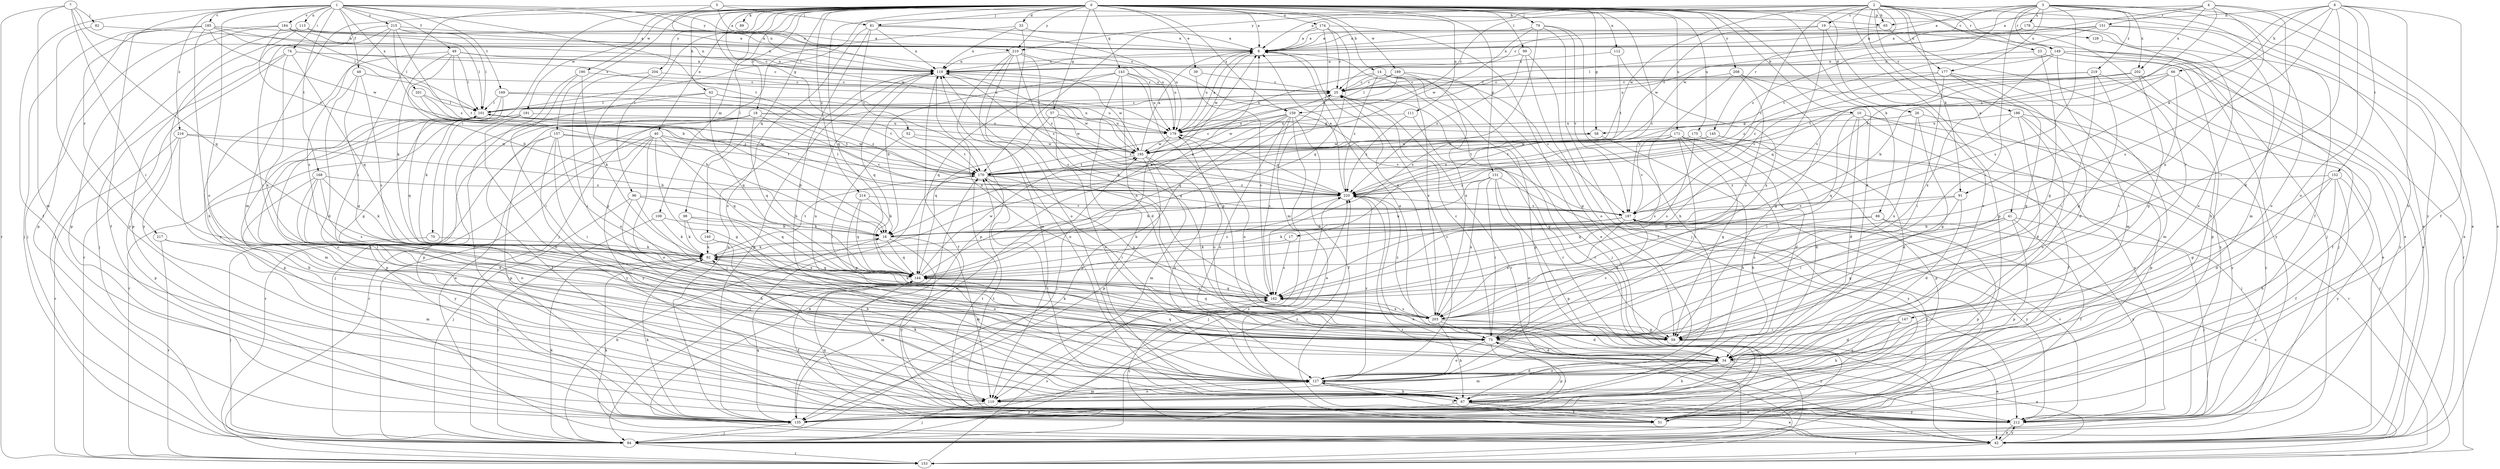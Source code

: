 strict digraph  {
0;
1;
2;
3;
4;
5;
6;
7;
8;
10;
14;
16;
17;
18;
19;
23;
25;
26;
33;
34;
39;
40;
41;
42;
48;
49;
51;
52;
57;
58;
59;
62;
65;
66;
67;
70;
74;
75;
79;
81;
82;
84;
88;
89;
91;
92;
96;
98;
99;
101;
109;
110;
111;
112;
113;
119;
127;
128;
131;
135;
140;
143;
144;
145;
147;
149;
151;
152;
153;
157;
159;
162;
168;
169;
170;
171;
174;
175;
177;
178;
179;
184;
185;
186;
187;
189;
190;
191;
195;
201;
202;
203;
204;
208;
210;
212;
214;
215;
216;
217;
219;
220;
0 -> 8  [label=a];
0 -> 10  [label=b];
0 -> 14  [label=b];
0 -> 17  [label=c];
0 -> 18  [label=c];
0 -> 26  [label=d];
0 -> 33  [label=d];
0 -> 34  [label=d];
0 -> 39  [label=e];
0 -> 40  [label=e];
0 -> 52  [label=g];
0 -> 57  [label=g];
0 -> 58  [label=g];
0 -> 62  [label=h];
0 -> 70  [label=i];
0 -> 79  [label=j];
0 -> 81  [label=j];
0 -> 88  [label=k];
0 -> 89  [label=k];
0 -> 96  [label=l];
0 -> 98  [label=l];
0 -> 99  [label=l];
0 -> 109  [label=m];
0 -> 110  [label=m];
0 -> 111  [label=n];
0 -> 112  [label=n];
0 -> 128  [label=p];
0 -> 131  [label=p];
0 -> 140  [label=q];
0 -> 143  [label=q];
0 -> 144  [label=q];
0 -> 157  [label=s];
0 -> 159  [label=s];
0 -> 171  [label=u];
0 -> 174  [label=u];
0 -> 175  [label=u];
0 -> 189  [label=w];
0 -> 190  [label=w];
0 -> 191  [label=w];
0 -> 195  [label=w];
0 -> 204  [label=y];
0 -> 208  [label=y];
0 -> 210  [label=y];
0 -> 214  [label=z];
1 -> 48  [label=f];
1 -> 49  [label=f];
1 -> 51  [label=f];
1 -> 74  [label=i];
1 -> 113  [label=n];
1 -> 119  [label=n];
1 -> 127  [label=o];
1 -> 159  [label=s];
1 -> 168  [label=t];
1 -> 169  [label=t];
1 -> 170  [label=t];
1 -> 184  [label=v];
1 -> 185  [label=v];
1 -> 201  [label=x];
1 -> 210  [label=y];
1 -> 215  [label=z];
1 -> 216  [label=z];
1 -> 217  [label=z];
2 -> 8  [label=a];
2 -> 19  [label=c];
2 -> 23  [label=c];
2 -> 41  [label=e];
2 -> 42  [label=e];
2 -> 65  [label=h];
2 -> 91  [label=k];
2 -> 101  [label=l];
2 -> 135  [label=p];
2 -> 145  [label=r];
2 -> 147  [label=r];
2 -> 149  [label=r];
2 -> 159  [label=s];
2 -> 177  [label=u];
2 -> 186  [label=v];
2 -> 187  [label=v];
2 -> 195  [label=w];
3 -> 8  [label=a];
3 -> 25  [label=c];
3 -> 42  [label=e];
3 -> 51  [label=f];
3 -> 75  [label=i];
3 -> 149  [label=r];
3 -> 162  [label=s];
3 -> 177  [label=u];
3 -> 178  [label=u];
3 -> 202  [label=x];
3 -> 210  [label=y];
3 -> 212  [label=y];
3 -> 219  [label=z];
3 -> 220  [label=z];
4 -> 8  [label=a];
4 -> 16  [label=b];
4 -> 34  [label=d];
4 -> 42  [label=e];
4 -> 151  [label=r];
4 -> 195  [label=w];
4 -> 202  [label=x];
4 -> 203  [label=x];
5 -> 8  [label=a];
5 -> 65  [label=h];
5 -> 75  [label=i];
5 -> 81  [label=j];
5 -> 119  [label=n];
6 -> 51  [label=f];
6 -> 65  [label=h];
6 -> 66  [label=h];
6 -> 67  [label=h];
6 -> 75  [label=i];
6 -> 91  [label=k];
6 -> 127  [label=o];
6 -> 152  [label=r];
6 -> 162  [label=s];
6 -> 220  [label=z];
7 -> 75  [label=i];
7 -> 82  [label=j];
7 -> 101  [label=l];
7 -> 110  [label=m];
7 -> 144  [label=q];
7 -> 153  [label=r];
8 -> 119  [label=n];
8 -> 153  [label=r];
8 -> 179  [label=u];
8 -> 195  [label=w];
10 -> 34  [label=d];
10 -> 51  [label=f];
10 -> 58  [label=g];
10 -> 75  [label=i];
10 -> 153  [label=r];
10 -> 162  [label=s];
10 -> 212  [label=y];
14 -> 25  [label=c];
14 -> 84  [label=j];
14 -> 135  [label=p];
14 -> 179  [label=u];
14 -> 187  [label=v];
14 -> 203  [label=x];
14 -> 220  [label=z];
16 -> 92  [label=k];
16 -> 110  [label=m];
16 -> 144  [label=q];
16 -> 212  [label=y];
17 -> 92  [label=k];
17 -> 162  [label=s];
18 -> 42  [label=e];
18 -> 51  [label=f];
18 -> 58  [label=g];
18 -> 84  [label=j];
18 -> 144  [label=q];
18 -> 187  [label=v];
18 -> 195  [label=w];
19 -> 8  [label=a];
19 -> 84  [label=j];
19 -> 127  [label=o];
19 -> 144  [label=q];
19 -> 195  [label=w];
23 -> 42  [label=e];
23 -> 59  [label=g];
23 -> 119  [label=n];
25 -> 101  [label=l];
25 -> 144  [label=q];
26 -> 59  [label=g];
26 -> 179  [label=u];
26 -> 203  [label=x];
26 -> 212  [label=y];
33 -> 8  [label=a];
33 -> 84  [label=j];
33 -> 119  [label=n];
33 -> 162  [label=s];
34 -> 8  [label=a];
34 -> 42  [label=e];
34 -> 67  [label=h];
34 -> 110  [label=m];
34 -> 119  [label=n];
34 -> 127  [label=o];
34 -> 144  [label=q];
34 -> 179  [label=u];
39 -> 25  [label=c];
39 -> 162  [label=s];
40 -> 16  [label=b];
40 -> 59  [label=g];
40 -> 84  [label=j];
40 -> 127  [label=o];
40 -> 144  [label=q];
40 -> 153  [label=r];
40 -> 195  [label=w];
40 -> 212  [label=y];
41 -> 16  [label=b];
41 -> 51  [label=f];
41 -> 59  [label=g];
41 -> 84  [label=j];
41 -> 135  [label=p];
41 -> 162  [label=s];
42 -> 92  [label=k];
42 -> 153  [label=r];
42 -> 162  [label=s];
42 -> 212  [label=y];
48 -> 25  [label=c];
48 -> 34  [label=d];
48 -> 59  [label=g];
48 -> 162  [label=s];
49 -> 16  [label=b];
49 -> 25  [label=c];
49 -> 92  [label=k];
49 -> 101  [label=l];
49 -> 119  [label=n];
49 -> 170  [label=t];
49 -> 212  [label=y];
51 -> 25  [label=c];
51 -> 127  [label=o];
51 -> 144  [label=q];
51 -> 170  [label=t];
52 -> 75  [label=i];
52 -> 170  [label=t];
52 -> 195  [label=w];
57 -> 127  [label=o];
57 -> 144  [label=q];
57 -> 179  [label=u];
57 -> 220  [label=z];
58 -> 67  [label=h];
58 -> 195  [label=w];
59 -> 42  [label=e];
59 -> 179  [label=u];
62 -> 101  [label=l];
62 -> 135  [label=p];
62 -> 144  [label=q];
62 -> 179  [label=u];
62 -> 195  [label=w];
65 -> 8  [label=a];
65 -> 67  [label=h];
66 -> 16  [label=b];
66 -> 25  [label=c];
66 -> 75  [label=i];
66 -> 170  [label=t];
66 -> 212  [label=y];
67 -> 42  [label=e];
67 -> 51  [label=f];
67 -> 92  [label=k];
67 -> 119  [label=n];
67 -> 135  [label=p];
67 -> 170  [label=t];
67 -> 212  [label=y];
70 -> 84  [label=j];
70 -> 92  [label=k];
74 -> 84  [label=j];
74 -> 119  [label=n];
74 -> 144  [label=q];
74 -> 153  [label=r];
74 -> 179  [label=u];
74 -> 203  [label=x];
75 -> 25  [label=c];
75 -> 34  [label=d];
75 -> 92  [label=k];
75 -> 127  [label=o];
75 -> 135  [label=p];
75 -> 187  [label=v];
75 -> 212  [label=y];
79 -> 8  [label=a];
79 -> 67  [label=h];
79 -> 84  [label=j];
79 -> 162  [label=s];
79 -> 187  [label=v];
79 -> 195  [label=w];
81 -> 8  [label=a];
81 -> 67  [label=h];
81 -> 119  [label=n];
81 -> 127  [label=o];
81 -> 170  [label=t];
81 -> 179  [label=u];
82 -> 8  [label=a];
82 -> 212  [label=y];
84 -> 16  [label=b];
84 -> 25  [label=c];
84 -> 92  [label=k];
84 -> 153  [label=r];
84 -> 220  [label=z];
88 -> 16  [label=b];
88 -> 135  [label=p];
88 -> 203  [label=x];
88 -> 212  [label=y];
91 -> 34  [label=d];
91 -> 75  [label=i];
91 -> 144  [label=q];
91 -> 187  [label=v];
92 -> 8  [label=a];
92 -> 144  [label=q];
92 -> 170  [label=t];
96 -> 67  [label=h];
96 -> 75  [label=i];
96 -> 84  [label=j];
96 -> 144  [label=q];
96 -> 187  [label=v];
98 -> 16  [label=b];
98 -> 67  [label=h];
98 -> 92  [label=k];
98 -> 203  [label=x];
99 -> 51  [label=f];
99 -> 119  [label=n];
99 -> 127  [label=o];
99 -> 220  [label=z];
101 -> 25  [label=c];
101 -> 110  [label=m];
101 -> 127  [label=o];
101 -> 135  [label=p];
101 -> 144  [label=q];
101 -> 170  [label=t];
101 -> 179  [label=u];
109 -> 16  [label=b];
109 -> 84  [label=j];
109 -> 92  [label=k];
110 -> 84  [label=j];
110 -> 127  [label=o];
111 -> 59  [label=g];
111 -> 179  [label=u];
111 -> 220  [label=z];
112 -> 119  [label=n];
112 -> 170  [label=t];
112 -> 203  [label=x];
113 -> 8  [label=a];
113 -> 84  [label=j];
113 -> 101  [label=l];
113 -> 212  [label=y];
119 -> 25  [label=c];
119 -> 51  [label=f];
119 -> 135  [label=p];
119 -> 144  [label=q];
119 -> 195  [label=w];
119 -> 220  [label=z];
127 -> 25  [label=c];
127 -> 34  [label=d];
127 -> 42  [label=e];
127 -> 67  [label=h];
127 -> 101  [label=l];
127 -> 110  [label=m];
127 -> 220  [label=z];
128 -> 42  [label=e];
131 -> 75  [label=i];
131 -> 92  [label=k];
131 -> 127  [label=o];
131 -> 135  [label=p];
131 -> 203  [label=x];
131 -> 212  [label=y];
131 -> 220  [label=z];
135 -> 75  [label=i];
135 -> 84  [label=j];
135 -> 92  [label=k];
135 -> 119  [label=n];
135 -> 144  [label=q];
135 -> 195  [label=w];
135 -> 220  [label=z];
140 -> 92  [label=k];
140 -> 127  [label=o];
143 -> 16  [label=b];
143 -> 25  [label=c];
143 -> 34  [label=d];
143 -> 59  [label=g];
143 -> 67  [label=h];
143 -> 144  [label=q];
143 -> 179  [label=u];
144 -> 8  [label=a];
144 -> 51  [label=f];
144 -> 110  [label=m];
144 -> 162  [label=s];
144 -> 195  [label=w];
144 -> 220  [label=z];
145 -> 34  [label=d];
145 -> 153  [label=r];
145 -> 170  [label=t];
145 -> 195  [label=w];
145 -> 220  [label=z];
147 -> 34  [label=d];
147 -> 67  [label=h];
147 -> 75  [label=i];
147 -> 127  [label=o];
149 -> 84  [label=j];
149 -> 110  [label=m];
149 -> 119  [label=n];
149 -> 135  [label=p];
149 -> 153  [label=r];
149 -> 179  [label=u];
149 -> 203  [label=x];
149 -> 212  [label=y];
151 -> 8  [label=a];
151 -> 101  [label=l];
151 -> 110  [label=m];
151 -> 127  [label=o];
151 -> 170  [label=t];
152 -> 34  [label=d];
152 -> 51  [label=f];
152 -> 59  [label=g];
152 -> 67  [label=h];
152 -> 212  [label=y];
152 -> 220  [label=z];
153 -> 162  [label=s];
153 -> 187  [label=v];
153 -> 220  [label=z];
157 -> 75  [label=i];
157 -> 135  [label=p];
157 -> 153  [label=r];
157 -> 170  [label=t];
157 -> 195  [label=w];
157 -> 203  [label=x];
157 -> 212  [label=y];
159 -> 16  [label=b];
159 -> 42  [label=e];
159 -> 51  [label=f];
159 -> 127  [label=o];
159 -> 135  [label=p];
159 -> 162  [label=s];
159 -> 179  [label=u];
159 -> 187  [label=v];
159 -> 195  [label=w];
162 -> 92  [label=k];
162 -> 119  [label=n];
162 -> 144  [label=q];
162 -> 203  [label=x];
168 -> 34  [label=d];
168 -> 92  [label=k];
168 -> 127  [label=o];
168 -> 162  [label=s];
168 -> 212  [label=y];
168 -> 220  [label=z];
169 -> 59  [label=g];
169 -> 92  [label=k];
169 -> 101  [label=l];
169 -> 170  [label=t];
169 -> 220  [label=z];
170 -> 25  [label=c];
170 -> 42  [label=e];
170 -> 75  [label=i];
170 -> 84  [label=j];
170 -> 203  [label=x];
170 -> 220  [label=z];
171 -> 34  [label=d];
171 -> 59  [label=g];
171 -> 67  [label=h];
171 -> 75  [label=i];
171 -> 84  [label=j];
171 -> 162  [label=s];
171 -> 187  [label=v];
171 -> 195  [label=w];
174 -> 8  [label=a];
174 -> 25  [label=c];
174 -> 42  [label=e];
174 -> 110  [label=m];
174 -> 144  [label=q];
174 -> 170  [label=t];
175 -> 34  [label=d];
175 -> 135  [label=p];
175 -> 162  [label=s];
175 -> 170  [label=t];
175 -> 195  [label=w];
177 -> 25  [label=c];
177 -> 34  [label=d];
177 -> 59  [label=g];
177 -> 75  [label=i];
177 -> 110  [label=m];
177 -> 220  [label=z];
178 -> 8  [label=a];
178 -> 42  [label=e];
178 -> 119  [label=n];
178 -> 127  [label=o];
179 -> 8  [label=a];
179 -> 84  [label=j];
179 -> 195  [label=w];
184 -> 8  [label=a];
184 -> 84  [label=j];
184 -> 101  [label=l];
184 -> 119  [label=n];
184 -> 135  [label=p];
184 -> 170  [label=t];
185 -> 8  [label=a];
185 -> 25  [label=c];
185 -> 51  [label=f];
185 -> 67  [label=h];
185 -> 84  [label=j];
185 -> 119  [label=n];
185 -> 135  [label=p];
185 -> 195  [label=w];
186 -> 34  [label=d];
186 -> 127  [label=o];
186 -> 135  [label=p];
186 -> 144  [label=q];
186 -> 179  [label=u];
186 -> 212  [label=y];
187 -> 16  [label=b];
187 -> 51  [label=f];
187 -> 92  [label=k];
187 -> 203  [label=x];
187 -> 212  [label=y];
189 -> 25  [label=c];
189 -> 59  [label=g];
189 -> 101  [label=l];
189 -> 179  [label=u];
189 -> 203  [label=x];
190 -> 25  [label=c];
190 -> 51  [label=f];
190 -> 75  [label=i];
190 -> 92  [label=k];
191 -> 127  [label=o];
191 -> 135  [label=p];
191 -> 153  [label=r];
191 -> 179  [label=u];
195 -> 8  [label=a];
195 -> 110  [label=m];
195 -> 119  [label=n];
195 -> 127  [label=o];
195 -> 135  [label=p];
195 -> 170  [label=t];
201 -> 16  [label=b];
201 -> 101  [label=l];
201 -> 220  [label=z];
202 -> 25  [label=c];
202 -> 51  [label=f];
202 -> 59  [label=g];
202 -> 187  [label=v];
202 -> 220  [label=z];
203 -> 8  [label=a];
203 -> 34  [label=d];
203 -> 59  [label=g];
203 -> 67  [label=h];
203 -> 75  [label=i];
203 -> 119  [label=n];
203 -> 144  [label=q];
203 -> 162  [label=s];
203 -> 220  [label=z];
204 -> 25  [label=c];
204 -> 59  [label=g];
204 -> 75  [label=i];
208 -> 25  [label=c];
208 -> 59  [label=g];
208 -> 162  [label=s];
208 -> 187  [label=v];
208 -> 212  [label=y];
210 -> 59  [label=g];
210 -> 110  [label=m];
210 -> 119  [label=n];
210 -> 127  [label=o];
210 -> 135  [label=p];
210 -> 179  [label=u];
210 -> 220  [label=z];
212 -> 42  [label=e];
212 -> 170  [label=t];
212 -> 187  [label=v];
214 -> 16  [label=b];
214 -> 59  [label=g];
214 -> 144  [label=q];
214 -> 187  [label=v];
215 -> 8  [label=a];
215 -> 16  [label=b];
215 -> 75  [label=i];
215 -> 101  [label=l];
215 -> 135  [label=p];
215 -> 162  [label=s];
215 -> 179  [label=u];
215 -> 220  [label=z];
216 -> 16  [label=b];
216 -> 67  [label=h];
216 -> 135  [label=p];
216 -> 153  [label=r];
216 -> 195  [label=w];
217 -> 92  [label=k];
217 -> 110  [label=m];
217 -> 153  [label=r];
219 -> 25  [label=c];
219 -> 42  [label=e];
219 -> 59  [label=g];
219 -> 75  [label=i];
219 -> 187  [label=v];
220 -> 8  [label=a];
220 -> 16  [label=b];
220 -> 42  [label=e];
220 -> 84  [label=j];
220 -> 101  [label=l];
220 -> 179  [label=u];
220 -> 187  [label=v];
}
